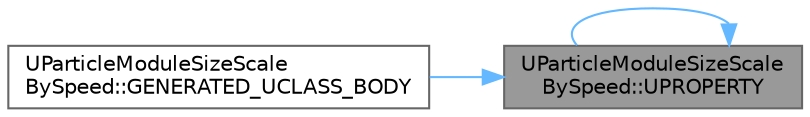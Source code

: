 digraph "UParticleModuleSizeScaleBySpeed::UPROPERTY"
{
 // INTERACTIVE_SVG=YES
 // LATEX_PDF_SIZE
  bgcolor="transparent";
  edge [fontname=Helvetica,fontsize=10,labelfontname=Helvetica,labelfontsize=10];
  node [fontname=Helvetica,fontsize=10,shape=box,height=0.2,width=0.4];
  rankdir="RL";
  Node1 [id="Node000001",label="UParticleModuleSizeScale\lBySpeed::UPROPERTY",height=0.2,width=0.4,color="gray40", fillcolor="grey60", style="filled", fontcolor="black",tooltip="The maximum amount by which to scale a particle in each dimension."];
  Node1 -> Node2 [id="edge1_Node000001_Node000002",dir="back",color="steelblue1",style="solid",tooltip=" "];
  Node2 [id="Node000002",label="UParticleModuleSizeScale\lBySpeed::GENERATED_UCLASS_BODY",height=0.2,width=0.4,color="grey40", fillcolor="white", style="filled",URL="$d1/d54/classUParticleModuleSizeScaleBySpeed.html#a8d77d8fe7e20cbad1f51867d51276773",tooltip="By how much speed affects the size of the particle in each dimension."];
  Node1 -> Node1 [id="edge2_Node000001_Node000001",dir="back",color="steelblue1",style="solid",tooltip=" "];
}
